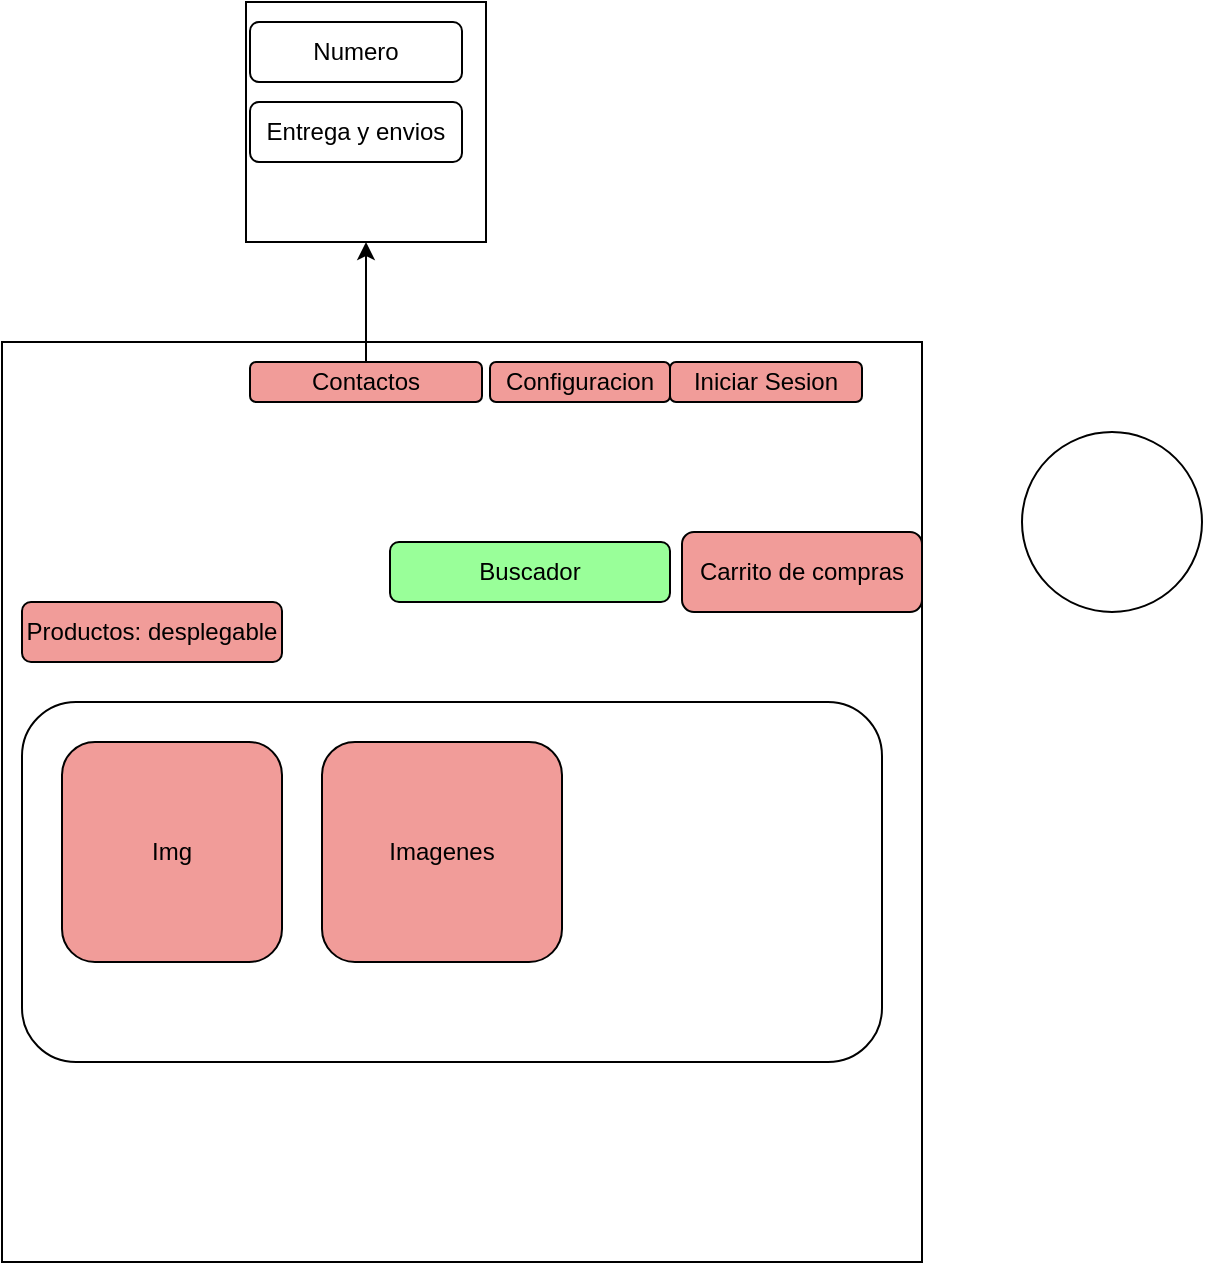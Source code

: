 <mxfile version="26.1.1">
  <diagram name="Page-1" id="lJxH6t8gqwgmXtBWm7o9">
    <mxGraphModel dx="1034" dy="1661" grid="1" gridSize="10" guides="1" tooltips="1" connect="1" arrows="1" fold="1" page="1" pageScale="1" pageWidth="827" pageHeight="1169" math="0" shadow="0">
      <root>
        <mxCell id="0" />
        <mxCell id="1" parent="0" />
        <mxCell id="T8Xv3cssepLBzFLuWM8g-1" value="" style="whiteSpace=wrap;html=1;aspect=fixed;" parent="1" vertex="1">
          <mxGeometry x="80" y="40" width="460" height="460" as="geometry" />
        </mxCell>
        <mxCell id="T8Xv3cssepLBzFLuWM8g-2" value="Iniciar Sesion" style="rounded=1;whiteSpace=wrap;html=1;fillColor=#F19C99;" parent="1" vertex="1">
          <mxGeometry x="414" y="50" width="96" height="20" as="geometry" />
        </mxCell>
        <mxCell id="T8Xv3cssepLBzFLuWM8g-3" value="Buscador" style="rounded=1;whiteSpace=wrap;html=1;fillColor=#99FF99;" parent="1" vertex="1">
          <mxGeometry x="274" y="140" width="140" height="30" as="geometry" />
        </mxCell>
        <mxCell id="T8Xv3cssepLBzFLuWM8g-4" value="Carrito de compras" style="rounded=1;whiteSpace=wrap;html=1;fillColor=#F19C99;" parent="1" vertex="1">
          <mxGeometry x="420" y="135" width="120" height="40" as="geometry" />
        </mxCell>
        <mxCell id="T8Xv3cssepLBzFLuWM8g-5" value="Productos: desplegable" style="rounded=1;whiteSpace=wrap;html=1;fillColor=#F19C99;" parent="1" vertex="1">
          <mxGeometry x="90" y="170" width="130" height="30" as="geometry" />
        </mxCell>
        <mxCell id="T8Xv3cssepLBzFLuWM8g-6" value="Configuracion" style="rounded=1;whiteSpace=wrap;html=1;fillColor=#F19C99;" parent="1" vertex="1">
          <mxGeometry x="324" y="50" width="90" height="20" as="geometry" />
        </mxCell>
        <mxCell id="T8Xv3cssepLBzFLuWM8g-7" value="Contactos" style="rounded=1;whiteSpace=wrap;html=1;fillColor=#F19C99;" parent="1" vertex="1">
          <mxGeometry x="204" y="50" width="116" height="20" as="geometry" />
        </mxCell>
        <mxCell id="T8Xv3cssepLBzFLuWM8g-8" value="" style="endArrow=classic;html=1;rounded=0;exitX=0.5;exitY=0;exitDx=0;exitDy=0;" parent="1" source="T8Xv3cssepLBzFLuWM8g-7" target="T8Xv3cssepLBzFLuWM8g-9" edge="1">
          <mxGeometry width="50" height="50" relative="1" as="geometry">
            <mxPoint x="390" y="80" as="sourcePoint" />
            <mxPoint x="262" y="10" as="targetPoint" />
          </mxGeometry>
        </mxCell>
        <mxCell id="T8Xv3cssepLBzFLuWM8g-9" value="" style="rounded=0;whiteSpace=wrap;html=1;" parent="1" vertex="1">
          <mxGeometry x="202" y="-130" width="120" height="120" as="geometry" />
        </mxCell>
        <mxCell id="T8Xv3cssepLBzFLuWM8g-10" value="Numero" style="rounded=1;whiteSpace=wrap;html=1;" parent="1" vertex="1">
          <mxGeometry x="204" y="-120" width="106" height="30" as="geometry" />
        </mxCell>
        <mxCell id="T8Xv3cssepLBzFLuWM8g-11" value="Entrega y envios" style="rounded=1;whiteSpace=wrap;html=1;" parent="1" vertex="1">
          <mxGeometry x="204" y="-80" width="106" height="30" as="geometry" />
        </mxCell>
        <mxCell id="T8Xv3cssepLBzFLuWM8g-12" value="" style="rounded=1;whiteSpace=wrap;html=1;" parent="1" vertex="1">
          <mxGeometry x="90" y="220" width="430" height="180" as="geometry" />
        </mxCell>
        <mxCell id="T8Xv3cssepLBzFLuWM8g-13" value="Img" style="rounded=1;whiteSpace=wrap;html=1;fillColor=#F19C99;" parent="1" vertex="1">
          <mxGeometry x="110" y="240" width="110" height="110" as="geometry" />
        </mxCell>
        <mxCell id="T8Xv3cssepLBzFLuWM8g-14" value="Imagenes" style="rounded=1;whiteSpace=wrap;html=1;fillColor=#F19C99;" parent="1" vertex="1">
          <mxGeometry x="240" y="240" width="120" height="110" as="geometry" />
        </mxCell>
        <mxCell id="he2NPY8yUSenZWAoKytD-1" value="" style="ellipse;whiteSpace=wrap;html=1;container=1;" parent="1" vertex="1">
          <mxGeometry x="590" y="85" width="90" height="90" as="geometry" />
        </mxCell>
      </root>
    </mxGraphModel>
  </diagram>
</mxfile>
